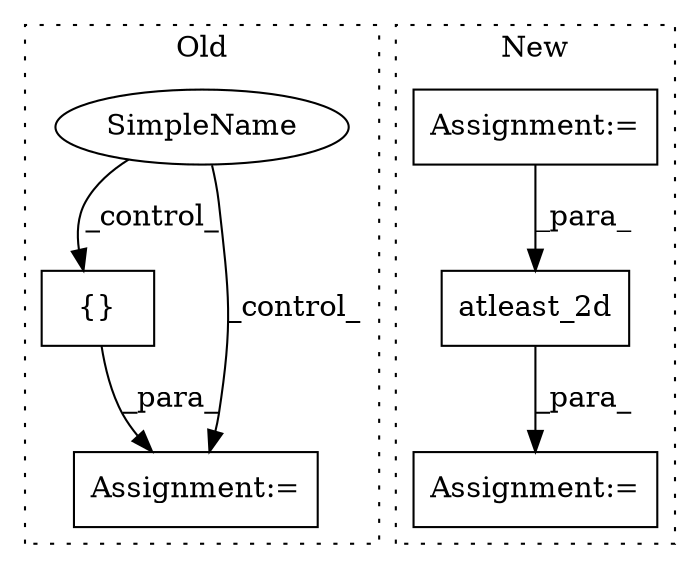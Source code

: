 digraph G {
subgraph cluster0 {
1 [label="{}" a="4" s="684,696" l="1,1" shape="box"];
4 [label="Assignment:=" a="7" s="673" l="1" shape="box"];
5 [label="SimpleName" a="42" s="" l="" shape="ellipse"];
label = "Old";
style="dotted";
}
subgraph cluster1 {
2 [label="atleast_2d" a="32" s="587,604" l="11,1" shape="box"];
3 [label="Assignment:=" a="7" s="580" l="1" shape="box"];
6 [label="Assignment:=" a="7" s="523" l="6" shape="box"];
label = "New";
style="dotted";
}
1 -> 4 [label="_para_"];
2 -> 3 [label="_para_"];
5 -> 1 [label="_control_"];
5 -> 4 [label="_control_"];
6 -> 2 [label="_para_"];
}